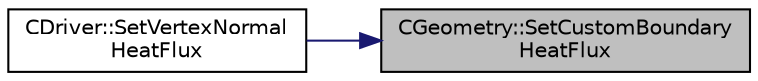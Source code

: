 digraph "CGeometry::SetCustomBoundaryHeatFlux"
{
 // LATEX_PDF_SIZE
  edge [fontname="Helvetica",fontsize="10",labelfontname="Helvetica",labelfontsize="10"];
  node [fontname="Helvetica",fontsize="10",shape=record];
  rankdir="RL";
  Node1 [label="CGeometry::SetCustomBoundary\lHeatFlux",height=0.2,width=0.4,color="black", fillcolor="grey75", style="filled", fontcolor="black",tooltip="Set the value of the customized normal heat flux at a specified vertex on a specified marker."];
  Node1 -> Node2 [dir="back",color="midnightblue",fontsize="10",style="solid",fontname="Helvetica"];
  Node2 [label="CDriver::SetVertexNormal\lHeatFlux",height=0.2,width=0.4,color="black", fillcolor="white", style="filled",URL="$classCDriver.html#ab39b78db1540662c1ee63079f5a85c06",tooltip="Set the wall normal component of the heat flux at a vertex on a specified marker."];
}
